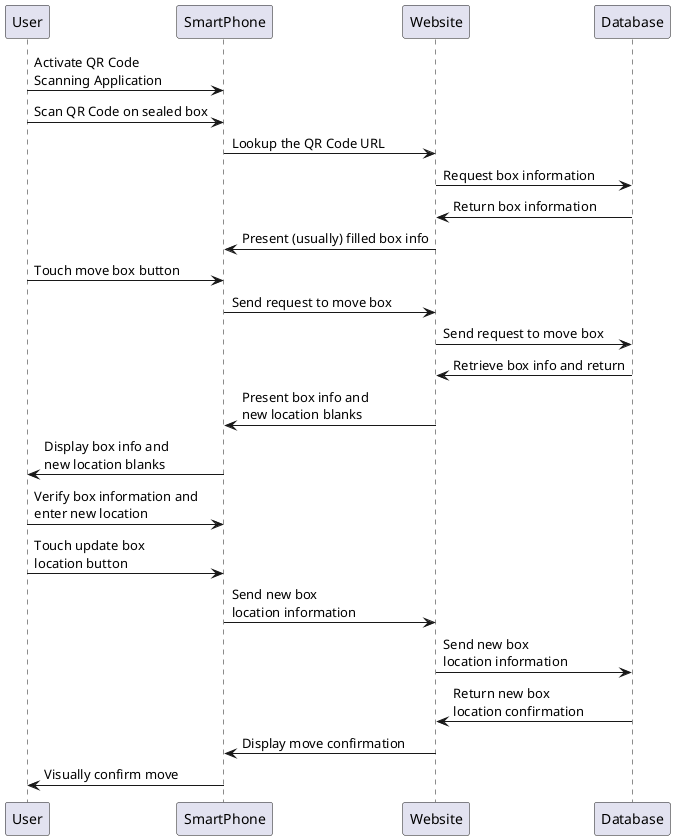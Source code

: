 @startuml
User -> SmartPhone: Activate QR Code\nScanning Application
User -> SmartPhone: Scan QR Code on sealed box
SmartPhone -> Website: Lookup the QR Code URL
Website -> Database: Request box information

Website <- Database: Return box information
Website -> SmartPhone: Present (usually) filled box info

User -> SmartPhone: Touch move box button

SmartPhone -> Website: Send request to move box
Website -> Database: Send request to move box
Website <- Database: Retrieve box info and return
SmartPhone <- Website: Present box info and\nnew location blanks
User <- SmartPhone: Display box info and\nnew location blanks
User -> SmartPhone: Verify box information and\nenter new location
User -> SmartPhone: Touch update box\nlocation button
SmartPhone -> Website: Send new box\nlocation information
Website -> Database: Send new box\nlocation information
Website <- Database: Return new box\nlocation confirmation
SmartPhone <- Website: Display move confirmation
User <- SmartPhone: Visually confirm move
@enduml
